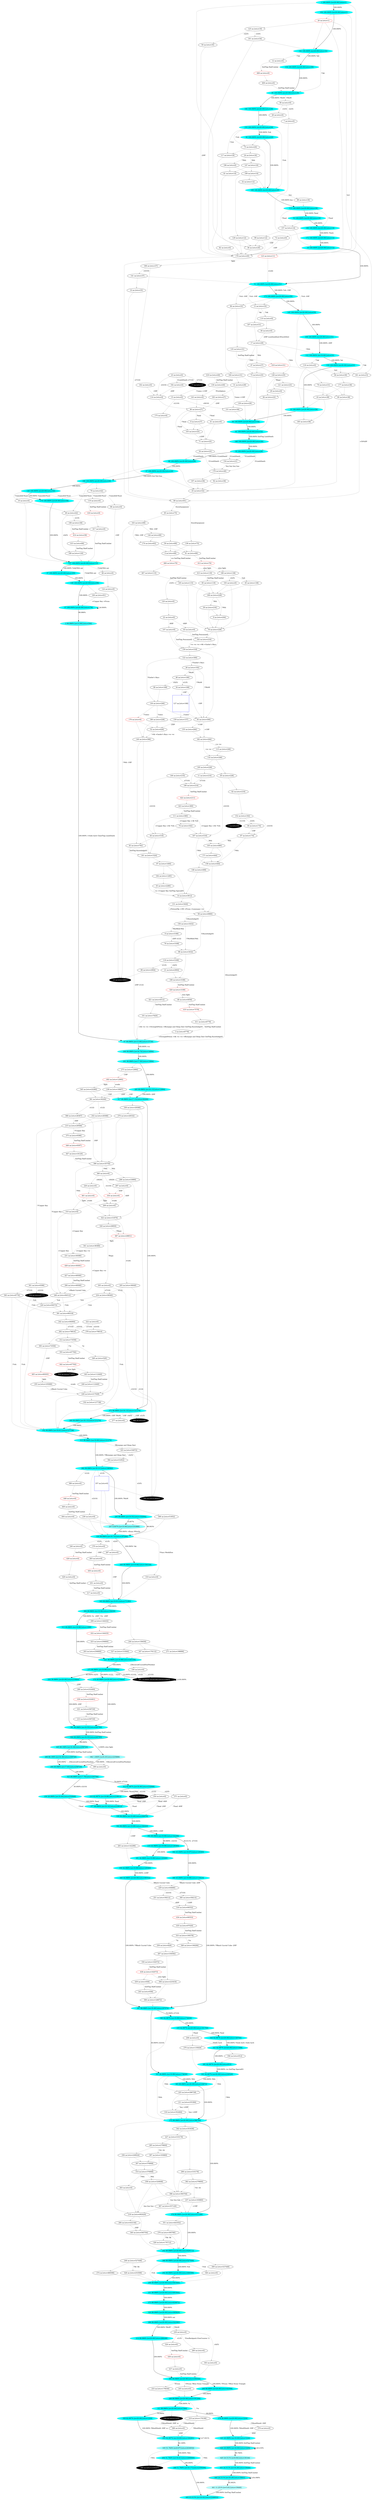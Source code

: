 digraph g {
  "A1" [style=filled fillcolor="#00ffff"label="1 100.000% [e=20.00] [stts=1]" color=grey];
  "A2" [style=filled fillcolor="#34ffff"label="2 99.996% [e=15.90] [stts=304]" color=grey];
  "A3" [style=filled fillcolor="white"label="3 na [stts=8778]" ];
  "A5" [style=filled fillcolor="black"label="5 na [stts=0]" style=filled fontcolor=white];
  "A6" [style=filled fillcolor="white"label="6 na [stts=27]" ];
  "A7" [style=filled fillcolor="white"label="7 na [stts=0]" ];
  "A8" [style=filled fillcolor="white"label="8 na [stts=3168]" ];
  "A9" [style=filled fillcolor="white"label="9 na [stts=204]" ];
  "A10" [style=filled fillcolor="white"label="10 na [stts=35]" ];
  "A11" [style=filled fillcolor="white"label="11 na [stts=210]" ];
  "A13" [style=filled fillcolor="white"label="13 na [stts=33]" ];
  "A14" [style=filled fillcolor="white"label="14 na [stts=3912]" ];
  "A15" [style=filled fillcolor="white"label="15 na [stts=0]" ];
  "A16" [style=filled fillcolor="#00ffff"label="16 100.000% [e=20.00] [stts=12]" color=grey];
  "A17" [style=filled fillcolor="white"label="17 na [stts=29]" ];
  "A18" [style=filled fillcolor="black"label="18 na [stts=2641]" style=filled fontcolor=white];
  "A19" [style=filled fillcolor="white"label="19 na [stts=0]" ];
  "A20" [style=filled fillcolor="white"label="20 na [stts=1]" color=red];
  "A21" [style=filled fillcolor="white"label="21 na [stts=2904]" ];
  "A22" [style=filled fillcolor="white"label="22 na [stts=0]" ];
  "A23" [style=filled fillcolor="white"label="23 na [stts=0]" ];
  "A24" [style=filled fillcolor="white"label="24 na [stts=18]" ];
  "A25" [style=filled fillcolor="white"label="25 na [stts=52]" ];
  "A26" [style=filled fillcolor="white"label="26 na [stts=192]" ];
  "A27" [style=filled fillcolor="#00ffff"label="27 100.000% [e=20.00] [stts=24]" color=grey];
  "A28" [style=filled fillcolor="white"label="28 na [stts=0]" ];
  "A29" [style=filled fillcolor="white"label="29 na [stts=0]" ];
  "A30" [style=filled fillcolor="white"label="30 na [stts=228]" ];
  "A31" [style=filled fillcolor="white"label="31 na [stts=29]" ];
  "A32" [style=filled fillcolor="white"label="32 na [stts=12]" ];
  "A33" [style=filled fillcolor="#00ffff"label="33 100.000% [e=20.00] [stts=36]" color=grey];
  "A34" [style=filled fillcolor="white"label="34 na [stts=168]" ];
  "A35" [style=filled fillcolor="white"label="35 na [stts=2280]" ];
  "A36" [style=filled fillcolor="white"label="36 na [stts=20]" ];
  "A37" [style=filled fillcolor="#00ffff"label="37 100.000% [e=20.00] [stts=105]" color=grey];
  "A38" [style=filled fillcolor="white"label="38 na [stts=174]" ];
  "A39" [style=filled fillcolor="white"label="39 na [stts=216]" ];
  "A40" [style=filled fillcolor="white"label="40 na [stts=0]" ];
  "A41" [style=filled fillcolor="white"label="41 na [stts=0]" ];
  "A42" [style=filled fillcolor="#00ffff"label="42 100.000% [e=20.00] [stts=22]" color=grey];
  "A43" [style=filled fillcolor="white"label="43 na [stts=38]" ];
  "A44" [style=filled fillcolor="white"label="44 na [stts=516]" ];
  "A45" [style=filled fillcolor="white"label="45 na [stts=138]" ];
  "A47" [style=filled fillcolor="white"label="47 na [stts=27]" ];
  "A48" [style=filled fillcolor="white"label="48 na [stts=180]" ];
  "A49" [style=filled fillcolor="white"label="49 na [stts=42]" ];
  "A50" [style=filled fillcolor="white"label="50 na [stts=35]" ];
  "A51" [style=filled fillcolor="#00ffff"label="51 100.000% [e=20.00] [stts=51]" color=grey];
  "A52" [style=filled fillcolor="white"label="52 na [stts=426]" ];
  "A53" [style=filled fillcolor="#00ffff"label="53 100.000% [e=20.00] [stts=16]" color=grey];
  "A54" [style=filled fillcolor="white"label="54 na [stts=23]" ];
  "A55" [style=filled fillcolor="#00ffff"label="55 100.000% [e=20.00] [stts=28]" color=grey];
  "A56" [style=filled fillcolor="white"label="56 na [stts=0]" ];
  "A57" [style=filled fillcolor="#00ffff"label="57 100.000% [e=20.00] [stts=176]" color=grey];
  "A58" [style=filled fillcolor="white"label="58 na [stts=6960]" ];
  "A59" [style=filled fillcolor="white"label="59 na [stts=69]" ];
  "A60" [style=filled fillcolor="white"label="60 na [stts=38]" ];
  "A61" [style=filled fillcolor="white"label="61 na [stts=14]" ];
  "A62" [style=filled fillcolor="white"label="62 na [stts=210]" ];
  "A63" [style=filled fillcolor="white"label="63 na [stts=0]" ];
  "A64" [style=filled fillcolor="white"label="64 na [stts=30]" ];
  "A65" [style=filled fillcolor="white"label="65 na [stts=119]" ];
  "A66" [style=filled fillcolor="white"label="66 na [stts=0]" ];
  "A67" [style=filled fillcolor="#34ffff"label="67 99.996% [e=15.90] [stts=15730]" color=grey];
  "A68" [style=filled fillcolor="#00ffff"label="68 100.000% [e=20.00] [stts=26]" color=grey];
  "A69" [style=filled fillcolor="white"label="69 na [stts=81]" ];
  "A70" [style=filled fillcolor="white"label="70 na [stts=31]" ];
  "A71" [style=filled fillcolor="white"label="71 na [stts=25]" ];
  "A72" [style=filled fillcolor="white"label="72 na [stts=0]" ];
  "A73" [style=filled fillcolor="white"label="73 na [stts=25]" ];
  "A74" [style=filled fillcolor="white"label="74 na [stts=342]" ];
  "A75" [style=filled fillcolor="white"label="75 na [stts=20]" ];
  "A76" [style=filled fillcolor="white"label="76 na [stts=3168]" ];
  "A77" [style=filled fillcolor="black"label="77 na [stts=0]" style=filled fontcolor=white];
  "A78" [style=filled fillcolor="white"label="78 na [stts=228]" ];
  "A79" [style=filled fillcolor="white"label="79 na [stts=42]" ];
  "A80" [style=filled fillcolor="white"label="80 na [stts=168]" ];
  "A81" [style=filled fillcolor="#00ffff"label="81 100.000% [e=20.00] [stts=32]" color=grey];
  "A82" [style=filled fillcolor="white"label="82 na [stts=0]" ];
  "A83" [style=filled fillcolor="white"label="83 na [stts=792]" ];
  "A84" [style=filled fillcolor="white"label="84 na [stts=23]" ];
  "A85" [style=filled fillcolor="white"label="85 na [stts=75]" ];
  "A86" [style=filled fillcolor="white"label="86 na [stts=0]" ];
  "A87" [style=filled fillcolor="white"label="87 na [stts=174]" ];
  "A88" [style=filled fillcolor="white"label="88 na [stts=18]" ];
  "A89" [style=filled fillcolor="white"label="89 na [stts=2904]" ];
  "A90" [style=filled fillcolor="white"label="90 na [stts=27]" ];
  "A92" [style=filled fillcolor="white"label="92 na [stts=36]" ];
  "A93" [style=filled fillcolor="white"label="93 na [stts=300]" ];
  "A94" [style=filled fillcolor="#00ffff"label="94 100.000% [e=20.00] [stts=34]" color=grey];
  "A95" [style=filled fillcolor="#00ffff"label="95 100.000% [e=20.00] [stts=28]" color=grey];
  "A96" [style=filled fillcolor="white"label="96 na [stts=33]" ];
  "A97" [style=filled fillcolor="white"label="97 na [stts=1404]" ];
  "A98" [style=filled fillcolor="white"label="98 na [stts=3432]" ];
  "A99" [style=filled fillcolor="white"label="99 na [stts=12]" ];
  "A100" [style=filled fillcolor="white"label="100 na [stts=91]" ];
  "A101" [style=filled fillcolor="white"label="101 na [stts=7620]" ];
  "A102" [style=filled fillcolor="white"label="102 na [stts=216]" ];
  "A103" [style=filled fillcolor="white"label="103 na [stts=25]" ];
  "A104" [style=filled fillcolor="#00ffff"label="104 100.000% [e=20.00] [stts=1]" color=grey];
  "A105" [style=filled fillcolor="white"label="105 na [stts=480]" ];
  "A107" [style=filled fillcolor="white"label="107 na [stts=0]" ];
  "A108" [style=filled fillcolor="#00ffff"label="108 100.000% [e=20.00] [stts=31]" color=grey];
  "A109" [style=filled fillcolor="white"label="109 na [stts=14]" ];
  "A110" [style=filled fillcolor="white"label="110 na [stts=0]" ];
  "A111" [style=filled fillcolor="white"label="111 na [stts=360]" ];
  "A112" [style=filled fillcolor="#0cffff"label="112 100.000% [e=19.00] [stts=31]" color=grey];
  "A113" [style=filled fillcolor="#00ffff"label="113 100.000% [e=20.00] [stts=18]" color=grey];
  "A114" [style=filled fillcolor="white"label="114 na [stts=0]" ];
  "A115" [style=filled fillcolor="white"label="115 na [stts=246]" ];
  "A116" [style=filled fillcolor="white"label="116 na [stts=0]" ];
  "A117" [style=filled fillcolor="white"label="117 na [stts=18]" ];
  "A118" [style=filled fillcolor="white"label="118 na [stts=3168]" ];
  "A120" [style=filled fillcolor="white"label="120 na [stts=0]" ];
  "A121" [style=filled fillcolor="white"label="121 na [stts=23]" ];
  "A122" [style=filled fillcolor="white"label="122 na [stts=300]" ];
  "A123" [style=filled fillcolor="white"label="123 na [stts=11]" color=red];
  "A124" [style=filled fillcolor="white"label="124 na [stts=0]" ];
  "A125" [style=filled fillcolor="white"label="125 na [stts=19]" ];
  "A126" [style=filled fillcolor="#00ffff"label="126 100.000% [e=20.00] [stts=42]" color=grey];
  "A127" [style=filled fillcolor="white"label="127 na [stts=168]" shape=square color=blue];
  "A128" [style=filled fillcolor="white"label="128 na [stts=25]" ];
  "A129" [style=filled fillcolor="white"label="129 na [stts=12]" ];
  "A130" [style=filled fillcolor="white"label="130 na [stts=40]" ];
  "A131" [style=filled fillcolor="white"label="131 na [stts=3444]" ];
  "A132" [style=filled fillcolor="white"label="132 na [stts=246]" ];
  "A133" [style=filled fillcolor="#00ffff"label="133 100.000% [e=20.00] [stts=31]" color=grey];
  "A134" [style=filled fillcolor="#00ffff"label="134 100.000% [e=20.00] [stts=30]" color=grey];
  "A136" [style=filled fillcolor="white"label="136 na [stts=246]" ];
  "A137" [style=filled fillcolor="#00ffff"label="137 100.000% [e=20.00] [stts=112]" color=yellow style=filled];
  "A138" [style=filled fillcolor="white"label="138 na [stts=75]" ];
  "A139" [style=filled fillcolor="white"label="139 na [stts=29]" ];
  "A140" [style=filled fillcolor="white"label="140 na [stts=396]" ];
  "A141" [style=filled fillcolor="white"label="141 na [stts=37]" ];
  "A142" [style=filled fillcolor="#00ffff"label="142 100.000% [e=20.00] [stts=32]" color=grey];
  "A143" [style=filled fillcolor="white"label="143 na [stts=0]" ];
  "A144" [style=filled fillcolor="white"label="144 na [stts=69]" ];
  "A145" [style=filled fillcolor="#00ffff"label="145 100.000% [e=20.00] [stts=33]" color=grey];
  "A146" [style=filled fillcolor="white"label="146 na [stts=210]" ];
  "A147" [style=filled fillcolor="white"label="147 na [stts=16]" ];
  "A148" [style=filled fillcolor="white"label="148 na [stts=408]" ];
  "A149" [style=filled fillcolor="#00ffff"label="149 100.000% [e=20.00] [stts=98]" color=grey];
  "A150" [style=filled fillcolor="white"label="150 na [stts=318]" ];
  "A151" [style=filled fillcolor="white"label="151 na [stts=36]" ];
  "A152" [style=filled fillcolor="white"label="152 na [stts=192]" ];
  "A153" [style=filled fillcolor="#00ffff"label="153 100.000% [e=20.00] [stts=24]" color=grey];
  "A154" [style=filled fillcolor="white"label="154 na [stts=21]" ];
  "A155" [style=filled fillcolor="white"label="155 na [stts=264]" ];
  "A156" [style=filled fillcolor="white"label="156 na [stts=3432]" ];
  "A157" [style=filled fillcolor="white"label="157 na [stts=14]" ];
  "A158" [style=filled fillcolor="white"label="158 na [stts=444]" ];
  "A159" [style=filled fillcolor="white"label="159 na [stts=157]" ];
  "A160" [style=filled fillcolor="#00ffff"label="160 100.000% [e=20.00] [stts=46]" color=grey];
  "A161" [style=filled fillcolor="white"label="161 na [stts=3]" ];
  "A162" [style=filled fillcolor="white"label="162 na [stts=0]" ];
  "A163" [style=filled fillcolor="white"label="163 na [stts=69]" ];
  "A164" [style=filled fillcolor="white"label="164 na [stts=31]" ];
  "A165" [style=filled fillcolor="white"label="165 na [stts=115]" ];
  "A166" [style=filled fillcolor="#00ffff"label="166 100.000% [e=20.00] [stts=30]" color=grey];
  "A167" [style=filled fillcolor="white"label="167 na [stts=516]" ];
  "A169" [style=filled fillcolor="#00ffff"label="169 100.000% [e=20.00] [stts=20]" color=grey];
  "A170" [style=filled fillcolor="#00ffff"label="170 100.000% [e=20.00] [stts=38]" color=grey];
  "A171" [style=filled fillcolor="white"label="171 na [stts=444]" ];
  "A172" [style=filled fillcolor="#00ffff"label="172 100.000% [e=20.00] [stts=12]" color=grey];
  "A173" [style=filled fillcolor="#00ffff"label="173 100.000% [e=20.00] [stts=35]" color=grey];
  "A174" [style=filled fillcolor="white"label="174 na [stts=63]" ];
  "A175" [style=filled fillcolor="white"label="175 na [stts=0]" ];
  "A176" [style=filled fillcolor="white"label="176 na [stts=45]" ];
  "A177" [style=filled fillcolor="white"label="177 na [stts=38]" ];
  "A178" [style=filled fillcolor="white"label="178 na [stts=0]" color=red];
  "A179" [style=filled fillcolor="white"label="179 na [stts=40]" ];
  "A180" [style=filled fillcolor="white"label="180 na [stts=138]" ];
  "A181" [style=filled fillcolor="white"label="181 na [stts=1524]" ];
  "A182" [style=filled fillcolor="white"label="182 na [stts=264]" ];
  "A183" [style=filled fillcolor="white"label="183 na [stts=27]" ];
  "A184" [style=filled fillcolor="#00ffff"label="184 100.000% [e=20.00] [stts=26]" color=grey];
  "A185" [style=filled fillcolor="white"label="185 na [stts=36]" ];
  "A186" [style=filled fillcolor="white"label="186 na [stts=228]" ];
  "A187" [style=filled fillcolor="white"label="187 na [stts=31]" ];
  "A188" [style=filled fillcolor="#00ffff"label="188 100.000% [e=20.00] [stts=14]" color=grey];
  "A189" [style=filled fillcolor="white"label="189 na [stts=120]" ];
  "A191" [style=filled fillcolor="white"label="191 na [stts=34]" ];
  "A192" [style=filled fillcolor="white"label="192 na [stts=0]" ];
  "A193" [style=filled fillcolor="white"label="193 na [stts=0]" ];
  "A194" [style=filled fillcolor="white"label="194 na [stts=1285]" ];
  "A195" [style=filled fillcolor="white"label="195 na [stts=228]" ];
  "A196" [style=filled fillcolor="white"label="196 na [stts=0]" ];
  "A197" [style=filled fillcolor="white"label="197 na [stts=36]" ];
  "A198" [style=filled fillcolor="white"label="198 na [stts=37]" ];
  "A199" [style=filled fillcolor="white"label="199 na [stts=228]" ];
  "A200" [style=filled fillcolor="#29ffff"label="200 99.996% [e=16.74] [stts=14994]" color=grey];
  "A201" [style=filled fillcolor="#1fffff"label="201 99.996% [e=17.50] [stts=13994]" color=grey];
  "A202" [style=filled fillcolor="#00ffff"label="202 89.996% [e=20.00] [stts=629112]" color=grey];
  "A203" [style=filled fillcolor="white"label="203 na [stts=256800]" ];
  "A204" [style=filled fillcolor="#14ffff"label="204 51.764% [e=18.41] [stts=2490840]" color=grey];
  "A205" [style=filled fillcolor="white"label="205 na [stts=36040]" ];
  "A206" [style=filled fillcolor="#00ffff"label="206 89.996% [e=20.00] [stts=561840]" color=grey];
  "A207" [style=filled fillcolor="#7fffff"label="207 0.007% [e=10.00] [stts=101866]" color=grey];
  "A208" [style=filled fillcolor="white"label="208 na [stts=0]" ];
  "A209" [style=filled fillcolor="white"label="209 na [stts=0]" ];
  "A210" [style=filled fillcolor="#0effff"label="210 62.997% [e=18.88] [stts=219912]" color=grey];
  "A211" [style=filled fillcolor="white"label="211 na [stts=255384]" ];
  "A212" [style=filled fillcolor="white"label="212 na [stts=73556]" ];
  "A213" [style=filled fillcolor="white"label="213 na [stts=258720]" ];
  "A214" [style=filled fillcolor="#00ffff"label="214 89.996% [e=20.00] [stts=289248]" color=grey];
  "A215" [style=filled fillcolor="white"label="215 na [stts=29566]" ];
  "A216" [style=filled fillcolor="white"label="216 na [stts=492420]" ];
  "A217" [style=filled fillcolor="white"label="217 na [stts=0]" ];
  "A218" [style=filled fillcolor="#00ffff"label="218 44.988% [e=19.98] [stts=129360]" color=grey];
  "A219" [style=filled fillcolor="white"label="219 na [stts=176196]" ];
  "A220" [style=filled fillcolor="white"label="220 na [stts=94572]" ];
  "A221" [style=filled fillcolor="#00ffff"label="221 99.996% [e=19.98] [stts=245336]" color=grey];
  "A222" [style=filled fillcolor="white"label="222 na [stts=0]" ];
  "A224" [style=filled fillcolor="#03ffff"label="224 99.996% [e=19.73] [stts=197264]" color=grey];
  "A225" [style=filled fillcolor="white"label="225 na [stts=286728]" ];
  "A226" [style=filled fillcolor="white"label="226 na [stts=0]" ];
  "A227" [style=filled fillcolor="white"label="227 na [stts=310176]" ];
  "A228" [style=filled fillcolor="white"label="228 na [stts=217028]" ];
  "A229" [style=filled fillcolor="white"label="229 na [stts=64680]" ];
  "A230" [style=filled fillcolor="black"label="230 na [stts=1225]" style=filled fontcolor=white];
  "A232" [style=filled fillcolor="black"label="232 na [stts=0]" style=filled fontcolor=white];
  "A233" [style=filled fillcolor="white"label="233 na [stts=176036]" ];
  "A234" [style=filled fillcolor="white"label="234 na [stts=36040]" ];
  "A235" [style=filled fillcolor="#00ffff"label="235 62.997% [e=20.00] [stts=161700]" color=grey];
  "A236" [style=filled fillcolor="white"label="236 na [stts=0]" ];
  "A237" [style=filled fillcolor="white"label="237 na [stts=193860]" ];
  "A238" [style=filled fillcolor="white"label="238 na [stts=18687]" ];
  "A239" [style=filled fillcolor="white"label="239 na [stts=0]" ];
  "A241" [style=filled fillcolor="#00ffff"label="241 62.997% [e=20.00] [stts=230526]" color=grey];
  "A242" [style=filled fillcolor="white"label="242 na [stts=84064]" ];
  "A243" [style=filled fillcolor="white"label="243 na [stts=936]" ];
  "A244" [style=filled fillcolor="white"label="244 na [stts=158456]" ];
  "A245" [style=filled fillcolor="white"label="245 na [stts=0]" ];
  "A246" [style=filled fillcolor="white"label="246 na [stts=84512]" ];
  "A247" [style=filled fillcolor="#06ffff"label="247 89.996% [e=19.49] [stts=187572]" color=grey];
  "A248" [style=filled fillcolor="white"label="248 na [stts=527448]" ];
  "A249" [style=filled fillcolor="white"label="249 na [stts=112440]" ];
  "A250" [style=filled fillcolor="#14ffff"label="250 26.999% [e=18.40] [stts=232848]" color=grey];
  "A251" [style=filled fillcolor="white"label="251 na [stts=58212]" ];
  "A252" [style=filled fillcolor="white"label="252 na [stts=28366]" ];
  "A253" [style=filled fillcolor="#19ffff"label="253 62.997% [e=18.00] [stts=164281]" color=grey];
  "A254" [style=filled fillcolor="#00ffff"label="254 39.998% [e=20.00] [stts=219464]" color=grey];
  "A255" [style=filled fillcolor="white"label="255 na [stts=105080]" ];
  "A256" [style=filled fillcolor="white"label="256 na [stts=249024]" ];
  "A258" [style=filled fillcolor="white"label="258 na [stts=828]" ];
  "A259" [style=filled fillcolor="black"label="259 na [stts=8777]" style=filled fontcolor=white];
  "A260" [style=filled fillcolor="white"label="260 na [stts=0]" ];
  "A261" [style=filled fillcolor="black"label="261 10.000% [e=20.00] [stts=219465]" style=filled fontcolor=white];
  "A262" [style=filled fillcolor="white"label="262 na [stts=78810]" ];
  "A263" [style=filled fillcolor="white"label="263 na [stts=0]" ];
  "A264" [style=filled fillcolor="#00ffff"label="264 99.996% [e=19.94] [stts=158456]" color=grey];
  "A265" [style=filled fillcolor="white"label="265 na [stts=279600]" ];
  "A266" [style=filled fillcolor="white"label="266 na [stts=33890]" ];
  "A267" [style=filled fillcolor="white"label="267 na [stts=104592]" ];
  "A268" [style=filled fillcolor="#0affff"label="268 51.764% [e=19.17] [stts=2359296]" color=grey];
  "A269" [style=filled fillcolor="#17ffff"label="269 99.996% [e=18.13] [stts=121270]" color=grey];
  "A270" [style=filled fillcolor="white"label="270 na [stts=135828]" ];
  "A271" [style=filled fillcolor="white"label="271 na [stts=198896]" ];
  "A272" [style=filled fillcolor="#00ffff"label="272 89.996% [e=20.00] [stts=396744]" color=grey];
  "A273" [style=filled fillcolor="white"label="273 na [stts=12994]" ];
  "A274" [style=filled fillcolor="white"label="274 na [stts=466596]" ];
  "A275" [style=filled fillcolor="#00ffff"label="275 99.996% [e=19.99] [stts=232400]" color=grey];
  "A276" [style=filled fillcolor="white"label="276 na [stts=395760]" ];
  "A277" [style=filled fillcolor="white"label="277 na [stts=0]" ];
  "A278" [style=filled fillcolor="#00ffff"label="278 26.999% [e=20.00] [stts=1224]" color=grey];
  "A279" [style=filled fillcolor="white"label="279 na [stts=26532]" ];
  "A281" [style=filled fillcolor="#00ffff"label="281 62.997% [e=20.00] [stts=912]" color=grey];
  "A282" [style=filled fillcolor="#08ffff"label="282 99.996% [e=19.31] [stts=108562]" color=grey];
  "A283" [style=filled fillcolor="white"label="283 na [stts=142296]" ];
  "A284" [style=filled fillcolor="white"label="284 na [stts=432144]" ];
  "A285" [style=filled fillcolor="#17ffff"label="285 99.996% [e=18.13] [stts=12994]" color=grey];
  "A286" [style=filled fillcolor="#00ffff"label="286 89.996% [e=20.00] [stts=322362]" color=grey];
  "A287" [style=filled fillcolor="white"label="287 na [stts=0]" ];
  "A288" [style=filled fillcolor="#2effff"label="288 88.196% [e=16.36] [stts=258720]" color=grey];
  "A289" [style=filled fillcolor="#00ffff"label="289 89.996% [e=20.00] [stts=191208]" color=grey];
  "A290" [style=filled fillcolor="white"label="290 na [stts=48560]" ];
  "A291" [style=filled fillcolor="#00ffff"label="291 44.988% [e=19.99] [stts=129360]" color=grey];
  "A292" [style=filled fillcolor="#00ffff"label="292 89.996% [e=20.00] [stts=466596]" color=grey];
  "A293" [style=filled fillcolor="black"label="293 na [stts=36041]" style=filled fontcolor=white];
  "A294" [style=filled fillcolor="#25ffff"label="294 89.996% [e=17.05] [stts=258720]" color=grey];
  "A295" [style=filled fillcolor="#05ffff"label="295 99.996% [e=19.55] [stts=102094]" color=grey];
  "A296" [style=filled fillcolor="white"label="296 na [stts=310176]" ];
  "A297" [style=filled fillcolor="white"label="297 na [stts=0]" ];
  "A298" [style=filled fillcolor="#00ffff"label="298 89.996% [e=20.00] [stts=42508]" color=grey];
  "A300" [style=filled fillcolor="#00ffff"label="300 44.988% [e=20.00] [stts=90552]" color=grey];
  "A301" [style=filled fillcolor="white"label="301 na [stts=9396]" ];
  "A302" [style=filled fillcolor="#04ffff"label="302 89.996% [e=19.68] [stts=194040]" color=grey];
  "A303" [style=filled fillcolor="white"label="303 na [stts=0]" ];
  "A304" [style=filled fillcolor="black"label="304 na [stts=77485]" style=filled fontcolor=white];
  "A305" [style=filled fillcolor="white"label="305 na [stts=0]" ];
  "A306" [style=filled fillcolor="white"label="306 na [stts=126672]" ];
  "A307" [style=filled fillcolor="white"label="307 na [stts=376908]" ];
  "A308" [style=filled fillcolor="#01ffff"label="308 99.996% [e=19.84] [stts=184328]" color=grey];
  "A309" [style=filled fillcolor="white"label="309 na [stts=527448]" ];
  "A310" [style=filled fillcolor="white"label="310 na [stts=0]" ];
  "A311" [style=filled fillcolor="#00ffff"label="311 89.996% [e=20.00] [stts=1344]" color=grey];
  "A312" [style=filled fillcolor="#14ffff"label="312 62.997% [e=18.40] [stts=232848]" color=grey];
  "A313" [style=filled fillcolor="#0cffff"label="313 99.996% [e=19.00] [stts=121270]" color=grey];
  "A314" [style=filled fillcolor="white"label="314 na [stts=376908]" ];
  "A315" [style=filled fillcolor="#00ffff"label="315 99.996% [e=19.96] [stts=1088]" color=grey];
  "A317" [style=filled fillcolor="#24ffff"label="317 99.996% [e=17.13] [stts=30200]" color=grey];
  "A318" [style=filled fillcolor="white"label="318 na [stts=352464]" ];
  "A319" [style=filled fillcolor="white"label="319 na [stts=0]" ];
  "A320" [style=filled fillcolor="#00ffff"label="320 89.996% [e=20.00] [stts=365820]" color=yellow style=filled];
  "A321" [style=filled fillcolor="#00ffff"label="321 62.997% [e=20.00] [stts=1008]" color=grey];
  "A322" [style=filled fillcolor="white"label="322 na [stts=31870]" ];
  "A323" [style=filled fillcolor="#1cffff"label="323 89.996% [e=17.79] [stts=245784]" color=grey];
  "A325" [style=filled fillcolor="white"label="325 na [stts=54972]" ];
  "A326" [style=filled fillcolor="white"label="326 na [stts=176712]" ];
  "A327" [style=filled fillcolor="white"label="327 na [stts=131844]" ];
  "A328" [style=filled fillcolor="white"label="328 na [stts=253596]" ];
  "A329" [style=filled fillcolor="white"label="329 na [stts=29850]" ];
  "A331" [style=filled fillcolor="#00ffff"label="331 89.996% [e=20.00] [stts=491844]" color=grey];
  "A332" [style=filled fillcolor="white"label="332 na [stts=127738]" ];
  "A333" [style=filled fillcolor="white"label="333 na [stts=108378]" ];
  "A334" [style=filled fillcolor="white"label="334 na [stts=0]" color=red];
  "A335" [style=filled fillcolor="#8cffff"label="335 51.764% [e=8.97] [stts=2434032]" color=grey];
  "A336" [style=filled fillcolor="white"label="336 na [stts=0]" ];
  "A337" [style=filled fillcolor="#00ffff"label="337 26.999% [e=19.99] [stts=174636]" color=grey];
  "A338" [style=filled fillcolor="white"label="338 na [stts=28366]" ];
  "A339" [style=filled fillcolor="#06ffff"label="339 89.996% [e=19.46] [stts=206976]" color=grey];
  "A340" [style=filled fillcolor="white"label="340 na [stts=565704]" ];
  "A341" [style=filled fillcolor="white"label="341 na [stts=38380]" ];
  "A342" [style=filled fillcolor="white"label="342 na [stts=353436]" ];
  "A343" [style=filled fillcolor="#01ffff"label="343 99.996% [e=19.91] [stts=171392]" color=grey];
  "A344" [style=filled fillcolor="#00ffff"label="344 62.997% [e=20.00] [stts=148764]" color=grey];
  "A345" [style=filled fillcolor="white"label="345 na [stts=22280]" ];
  "A346" [style=filled fillcolor="white"label="346 na [stts=0]" ];
  "A347" [style=filled fillcolor="white"label="347 na [stts=176112]" ];
  "A348" [style=filled fillcolor="white"label="348 na [stts=106284]" ];
  "A349" [style=filled fillcolor="white"label="349 na [stts=520]" ];
  "A350" [style=filled fillcolor="#00ffff"label="350 62.997% [e=20.00] [stts=1224]" color=grey];
  "A351" [style=filled fillcolor="white"label="351 na [stts=443352]" ];
  "A352" [style=filled fillcolor="#11ffff"label="352 99.996% [e=18.61] [stts=127738]" color=grey];
  "A354" [style=filled fillcolor="white"label="354 na [stts=0]" ];
  "A356" [style=filled fillcolor="white"label="356 na [stts=912]" ];
  "A357" [style=filled fillcolor="white"label="357 na [stts=0]" shape=square color=blue];
  "A358" [style=filled fillcolor="white"label="358 na [stts=324648]" ];
  "A359" [style=filled fillcolor="#00ffff"label="359 44.988% [e=19.99] [stts=129360]" color=grey];
  "A360" [style=filled fillcolor="white"label="360 na [stts=0]" ];
  "A362" [style=filled fillcolor="white"label="362 na [stts=279600]" ];
  "A363" [style=filled fillcolor="white"label="363 na [stts=8776]" ];
  "A364" [style=filled fillcolor="#00ffff"label="364 45.008% [e=19.97] [stts=129360]" color=grey];
  "A365" [style=filled fillcolor="#00ffff"label="365 89.996% [e=20.00] [stts=318072]" color=grey];
  "A366" [style=filled fillcolor="black"label="366 na [stts=0]" style=filled fontcolor=white];
  "A367" [style=filled fillcolor="white"label="367 na [stts=357120]" ];
  "A368" [style=filled fillcolor="white"label="368 na [stts=28367]" ];
  "A369" [style=filled fillcolor="white"label="369 na [stts=0]" ];
  "A370" [style=filled fillcolor="white"label="370 na [stts=0]" ];
  "A371" [style=filled fillcolor="white"label="371 na [stts=0]" ];
  "A372" [style=filled fillcolor="#17ffff"label="372 99.996% [e=18.13] [stts=121270]" color=grey];
  "A373" [style=filled fillcolor="#00ffff"label="373 89.996% [e=20.00] [stts=424872]" color=grey];
  "A374" [style=filled fillcolor="#00ffff"label="374 49.998% [e=20.00] [stts=219464]" color=grey];
  "A376" [style=filled fillcolor="#00ffff"label="376 89.996% [e=20.00] [stts=511188]" color=grey];
  "A377" [style=filled fillcolor="#0affff"label="377 89.996% [e=19.14] [stts=219912]" color=grey];
  "A378" [style=filled fillcolor="white"label="378 na [stts=78810]" ];
  "A379" [style=filled fillcolor="white"label="379 na [stts=0]" ];
  "A380" [style=filled fillcolor="#00ffff"label="380 45.008% [e=19.98] [stts=116424]" color=grey];
  "A381" [style=filled fillcolor="white"label="381 na [stts=30200]" ];
  "A382" [style=filled fillcolor="#95ffff"label="382 1.800% [e=8.25] [stts=225888]" color=grey];
  "A383" [style=filled fillcolor="#00ffff"label="383 62.997% [e=19.99] [stts=174636]" color=grey];
  "A384" [style=filled fillcolor="white"label="384 na [stts=51852]" ];
  "A385" [style=filled fillcolor="white"label="385 na [stts=58213]" ];
  "A386" [style=filled fillcolor="#00ffff"label="386 89.996% [e=20.00] [stts=527448]" color=grey];
  "A387" [style=filled fillcolor="white"label="387 na [stts=29851]" color=red];
  "A388" [style=filled fillcolor="white"label="388 na [stts=394704]" ];
  "A390" [style=filled fillcolor="black"label="390 na [stts=2359297]" style=filled fontcolor=white];
  "A391" [style=filled fillcolor="white"label="391 na [stts=89318]" ];
  "A392" [style=filled fillcolor="#00ffff"label="392 89.996% [e=19.96] [stts=142296]" color=grey];
  "A393" [style=filled fillcolor="white"label="393 na [stts=73556]" ];
  "A394" [style=filled fillcolor="white"label="394 na [stts=223416]" ];
  "A395" [style=filled fillcolor="#00ffff"label="395 89.996% [e=20.00] [stts=256344]" color=grey];
  "A396" [style=filled fillcolor="white"label="396 na [stts=35754]" ];
  "A397" [style=filled fillcolor="white"label="397 na [stts=193860]" ];
  "A398" [style=filled fillcolor="white"label="398 na [stts=51852]" ];
  "A399" [style=filled fillcolor="white"label="399 na [stts=0]" ];
  "A400" [style=filled fillcolor="#19ffff"label="400 63.015% [e=18.02] [stts=2246832]" color=grey];
  "A401" [style=filled fillcolor="white"label="401 na [stts=0]" color=red];
  "A402" [style=filled fillcolor="white"label="402 na [stts=12995]" color=red];
  "A404" [style=filled fillcolor="white"label="404 na [stts=0]" ];
  "A405" [style=filled fillcolor="white"label="405 na [stts=68303]" color=red];
  "A4" [style=filled fillcolor="white"label="4 na [stts=69]" ];
  "A406" [style=filled fillcolor="white"label="406 na [stts=70]" color=red];
  "A407" [style=filled fillcolor="white"label="407 na [stts=115]" ];
  "A12" [style=filled fillcolor="white"label="12 na [stts=0]" ];
  "A408" [style=filled fillcolor="white"label="408 na [stts=0]" color=red];
  "A409" [style=filled fillcolor="white"label="409 na [stts=0]" ];
  "A46" [style=filled fillcolor="white"label="46 na [stts=4056]" ];
  "A410" [style=filled fillcolor="white"label="410 na [stts=7579]" color=red];
  "A411" [style=filled fillcolor="white"label="411 na [stts=8778]" ];
  "A91" [style=filled fillcolor="white"label="91 na [stts=69]" ];
  "A412" [style=filled fillcolor="white"label="412 na [stts=70]" color=red];
  "A413" [style=filled fillcolor="white"label="413 na [stts=119]" ];
  "A106" [style=filled fillcolor="white"label="106 na [stts=38]" ];
  "A414" [style=filled fillcolor="white"label="414 na [stts=39]" color=red];
  "A415" [style=filled fillcolor="white"label="415 na [stts=80]" ];
  "A119" [style=filled fillcolor="white"label="119 na [stts=0]" ];
  "A416" [style=filled fillcolor="white"label="416 na [stts=0]" color=red];
  "A417" [style=filled fillcolor="white"label="417 na [stts=0]" ];
  "A135" [style=filled fillcolor="white"label="135 na [stts=31]" ];
  "A418" [style=filled fillcolor="white"label="418 na [stts=31]" color=red];
  "A419" [style=filled fillcolor="white"label="419 na [stts=40]" ];
  "A168" [style=filled fillcolor="white"label="168 na [stts=3168]" ];
  "A420" [style=filled fillcolor="white"label="420 na [stts=3169]" color=red];
  "A421" [style=filled fillcolor="white"label="421 na [stts=4512]" ];
  "A190" [style=filled fillcolor="white"label="190 na [stts=210]" ];
  "A422" [style=filled fillcolor="white"label="422 na [stts=211]" color=red];
  "A423" [style=filled fillcolor="white"label="423 na [stts=360]" ];
  "A223" [style=filled fillcolor="#19ffff"label="223 26.999% [e=18.00] [stts=1224]" color=grey];
  "A424" [style=filled fillcolor="#19ffff"label="424 26.999% [e=18.00] [stts=1225]" color=red];
  "A425" [style=filled fillcolor="#8effff"label="425 24.511% [e=8.84] [stts=18144]" color=grey];
  "A231" [style=filled fillcolor="white"label="231 na [stts=38380]" ];
  "A426" [style=filled fillcolor="white"label="426 na [stts=38381]" color=red];
  "A427" [style=filled fillcolor="white"label="427 na [stts=48560]" ];
  "A240" [style=filled fillcolor="white"label="240 na [stts=0]" ];
  "A428" [style=filled fillcolor="white"label="428 na [stts=0]" color=red];
  "A429" [style=filled fillcolor="white"label="429 na [stts=0]" ];
  "A280" [style=filled fillcolor="white"label="280 na [stts=232400]" ];
  "A430" [style=filled fillcolor="white"label="430 na [stts=232401]" color=red];
  "A431" [style=filled fillcolor="white"label="431 na [stts=258720]" ];
  "A299" [style=filled fillcolor="white"label="299 na [stts=144432]" ];
  "A432" [style=filled fillcolor="white"label="432 na [stts=144433]" color=red];
  "A433" [style=filled fillcolor="white"label="433 na [stts=256800]" ];
  "A316" [style=filled fillcolor="white"label="316 na [stts=90552]" ];
  "A434" [style=filled fillcolor="white"label="434 na [stts=90553]" color=red];
  "A435" [style=filled fillcolor="white"label="435 na [stts=97020]" ];
  "A324" [style=filled fillcolor="white"label="324 na [stts=0]" ];
  "A436" [style=filled fillcolor="white"label="436 na [stts=0]" color=red];
  "A437" [style=filled fillcolor="white"label="437 na [stts=0]" ];
  "A330" [style=filled fillcolor="white"label="330 na [stts=102072]" ];
  "A438" [style=filled fillcolor="white"label="438 na [stts=102073]" color=red];
  "A439" [style=filled fillcolor="white"label="439 na [stts=936]" ];
  "A353" [style=filled fillcolor="#15ffff"label="353 24.511% [e=18.29] [stts=19440]" color=grey];
  "A440" [style=filled fillcolor="#15ffff"label="440 24.511% [e=18.29] [stts=19441]" color=red];
  "A441" [style=filled fillcolor="#b4ffff"label="441 11.251% [e=5.81] [stts=19440]" color=grey];
  "A355" [style=filled fillcolor="white"label="355 na [stts=67782]" ];
  "A442" [style=filled fillcolor="white"label="442 na [stts=67783]" color=red];
  "A443" [style=filled fillcolor="white"label="443 na [stts=112440]" ];
  "A361" [style=filled fillcolor="#05ffff"label="361 89.996% [e=19.55] [stts=245784]" color=grey];
  "A444" [style=filled fillcolor="#05ffff"label="444 89.996% [e=19.55] [stts=245785]" color=red];
  "A445" [style=filled fillcolor="#2effff"label="445 88.196% [e=16.36] [stts=258720]" color=grey];
  "A375" [style=filled fillcolor="white"label="375 na [stts=9396]" ];
  "A446" [style=filled fillcolor="white"label="446 na [stts=9397]" color=red];
  "A447" [style=filled fillcolor="white"label="447 na [stts=16120]" ];
  "A389" [style=filled fillcolor="white"label="389 na [stts=0]" ];
  "A448" [style=filled fillcolor="white"label="448 na [stts=0]" color=red];
  "A449" [style=filled fillcolor="white"label="449 na [stts=0]" ];
  "A403" [style=filled fillcolor="white"label="403 na [stts=0]" ];
  "A450" [style=filled fillcolor="white"label="450 na [stts=0]" color=red];
  "A451" [style=filled fillcolor="white"label="451 na [stts=0]" ];
  A1 -> A36 [label="" color=darkgrey];
  A1 -> A176 [label="" color=darkgrey];
  A3 -> A67 [label=" +StrengthPotion +4$ +w +w +Blowpipe and Sleep Dart SetFlag Knowledge01" color=darkgrey];
  A4 -> A406 [label=" +w SetFlag HadCombat" color=darkgrey];
  A6 -> A71 [label="" color=darkgrey];
  A6 -> A103 [label="" color=darkgrey];
  A7 -> A176 [label="" color=darkgrey];
  A8 -> A67 [label=" -2HP r(1/2)" color=darkgrey];
  A8 -> A76 [label=" -2HP r(1/2)" color=darkgrey];
  A9 -> A78 [label="" color=darkgrey];
  A10 -> A69 [label="" color=darkgrey];
  A11 -> A167 [label="  r(3/10)" color=darkgrey];
  A11 -> A190 [label="  r(7/10)" color=darkgrey];
  A12 -> A408 [label=" SetFlag HadCombat" color=darkgrey];
  A13 -> A110 [label=" !?ak" color=darkgrey];
  A13 -> A187 [label=" ?ak" color=darkgrey];
  A14 -> A58 [label="" color=darkgrey];
  A14 -> A131 [label="" color=darkgrey];
  A15 -> A151 [label=" r(9/10)" color=darkgrey];
  A15 -> A175 [label=" r(1/10)" color=darkgrey];
  A16 -> A123 [label="" color=darkgrey];
  A17 -> A47 [label=" ?6th" color=darkgrey];
  A17 -> A73 [label=" !?6th" color=darkgrey];
  A17 -> A112 [label=" !?6th" color=darkgrey];
  A17 -> A128 [label=" !?6th" color=darkgrey];
  A19 -> A49 [label="" color=darkgrey];
  A19 -> A137 [label="" color=darkgrey];
  A20 -> A125 [label="" color=darkgrey];
  A20 -> A142 [label="" color=darkgrey];
  A20 -> A161 [label=" lost" color=darkgrey];
  A20 -> A176 [label="" color=darkgrey];
  A21 -> A168 [label="" color=darkgrey];
  A22 -> A63 [label=" -8HP" color=darkgrey];
  A22 -> A107 [label=" -8HP" color=darkgrey];
  A23 -> A77 [label="  r(7/10)" color=darkgrey];
  A23 -> A114 [label="  r(3/10)" color=darkgrey];
  A23 -> A192 [label=" f:LimbDeath r(7/10)" color=darkgrey];
  A24 -> A147 [label=" ?6th" color=darkgrey];
  A24 -> A196 [label=" !?6th" color=darkgrey];
  A25 -> A69 [label="" color=darkgrey];
  A26 -> A48 [label=" ?MoM" color=darkgrey];
  A26 -> A93 [label=" !?MoM" color=darkgrey];
  A26 -> A127 [label=" !?MoM" color=darkgrey];
  A28 -> A153 [label="" color=darkgrey];
  A29 -> A55 [label="" color=darkgrey];
  A30 -> A62 [label="" color=darkgrey];
  A31 -> A143 [label=" ?FireSphere" color=darkgrey];
  A31 -> A183 [label=" " color=darkgrey];
  A32 -> A169 [label="" color=darkgrey];
  A33 -> A185 [label="" color=darkgrey];
  A34 -> A93 [label=" -1HP" color=darkgrey];
  A34 -> A127 [label=" -1HP" color=darkgrey];
  A35 -> A14 [label=" +w +Copper Key SetFlag Special01" color=darkgrey];
  A36 -> A176 [label="" color=darkgrey];
  A38 -> A87 [label=" -1HP" color=darkgrey];
  A39 -> A9 [label="" color=darkgrey];
  A39 -> A78 [label="" color=darkgrey];
  A40 -> A17 [label=" -2HP LoseItemKind [PouchSlot]" color=darkgrey];
  A41 -> A71 [label="" color=darkgrey];
  A41 -> A103 [label="" color=darkgrey];
  A42 -> A75 [label="" color=darkgrey];
  A43 -> A33 [label="" color=darkgrey];
  A43 -> A185 [label="" color=darkgrey];
  A44 -> A83 [label="" color=darkgrey];
  A44 -> A181 [label="" color=darkgrey];
  A45 -> A78 [label="" color=darkgrey];
  A45 -> A199 [label="" color=darkgrey];
  A46 -> A410 [label=" SetFlag HadCombat" color=darkgrey];
  A47 -> A73 [label="" color=darkgrey];
  A47 -> A128 [label="" color=darkgrey];
  A48 -> A34 [label=" r(1/5)" color=darkgrey];
  A48 -> A80 [label=" r(4/5)" color=darkgrey];
  A49 -> A106 [label="  r(1/5)" color=darkgrey];
  A49 -> A189 [label="  r(4/5)" color=darkgrey];
  A50 -> A176 [label=" -2HP" color=darkgrey];
  A51 -> A13 [label=" !?trk -1HP" color=darkgrey];
  A51 -> A96 [label=" !?trk -1HP" color=darkgrey];
  A51 -> A145 [label=" !?trk -1HP" color=darkgrey];
  A52 -> A140 [label=" +4$ +Gaoler's Keys +w +w" color=darkgrey];
  A53 -> A157 [label="" color=darkgrey];
  A54 -> A68 [label=" f:LimbDeath" color=darkgrey];
  A54 -> A154 [label=" !f:LimbDeath" color=darkgrey];
  A54 -> A179 [label=" !f:LimbDeath" color=darkgrey];
  A55 -> A154 [label=" !f:LimbDeath" color=darkgrey];
  A55 -> A179 [label=" !f:LimbDeath" color=darkgrey];
  A56 -> A7 [label="  r(2/5)" color=darkgrey];
  A56 -> A28 [label="  r(3/5)" color=darkgrey];
  A58 -> A67 [label=" f:Knowledge01" color=darkgrey];
  A58 -> A98 [label=" !f:Knowledge01" color=darkgrey];
  A58 -> A156 [label=" !f:Knowledge01" color=darkgrey];
  A59 -> A4 [label="" color=darkgrey];
  A59 -> A91 [label="" color=darkgrey];
  A60 -> A25 [label="" color=darkgrey];
  A61 -> A176 [label="" color=darkgrey];
  A62 -> A152 [label="" color=darkgrey];
  A63 -> A102 [label=" SetFlag Poisonned2" color=darkgrey];
  A63 -> A150 [label=" SetFlag Poisonned2" color=darkgrey];
  A64 -> A177 [label=" " color=darkgrey];
  A65 -> A78 [label="" color=darkgrey];
  A65 -> A199 [label="" color=darkgrey];
  A66 -> A124 [label="" color=darkgrey];
  A66 -> A149 [label="" color=darkgrey];
  A68 -> A160 [label="" color=darkgrey];
  A69 -> A85 [label=" StoreEquipment" color=darkgrey];
  A69 -> A138 [label=" StoreEquipment" color=darkgrey];
  A70 -> A43 [label="" color=darkgrey];
  A70 -> A60 [label="" color=darkgrey];
  A71 -> A54 [label="" color=darkgrey];
  A72 -> A36 [label=" -1HP" color=darkgrey];
  A72 -> A176 [label=" -1HP" color=darkgrey];
  A73 -> A94 [label="" color=darkgrey];
  A74 -> A44 [label="" color=darkgrey];
  A74 -> A167 [label="" color=darkgrey];
  A75 -> A24 [label="" color=darkgrey];
  A75 -> A117 [label="" color=darkgrey];
  A75 -> A169 [label="" color=darkgrey];
  A76 -> A98 [label="" color=darkgrey];
  A78 -> A102 [label="" color=darkgrey];
  A78 -> A150 [label="" color=darkgrey];
  A79 -> A86 [label=" !?camo&&?hunt" color=darkgrey];
  A79 -> A119 [label=" !?camo&&?hunt" color=darkgrey];
  A79 -> A170 [label=" ?camo&&?hunt" color=darkgrey];
  A80 -> A136 [label="" color=darkgrey];
  A82 -> A176 [label="" color=darkgrey];
  A83 -> A181 [label=" SetFlag Knowledge01" color=darkgrey];
  A84 -> A81 [label="" color=darkgrey];
  A85 -> A59 [label="" color=darkgrey];
  A85 -> A163 [label="" color=darkgrey];
  A86 -> A137 [label=" -1HP" color=darkgrey];
  A87 -> A105 [label=" ?6th" color=darkgrey];
  A87 -> A158 [label=" !?6th" color=darkgrey];
  A88 -> A113 [label="" color=darkgrey];
  A89 -> A18 [label="" color=darkgrey];
  A90 -> A6 [label=" ?heal" color=darkgrey];
  A90 -> A41 [label=" !?heal" color=darkgrey];
  A90 -> A71 [label=" !?heal" color=darkgrey];
  A90 -> A103 [label=" !?heal" color=darkgrey];
  A91 -> A412 [label=" SetFlag HadCombat" color=darkgrey];
  A92 -> A25 [label="" color=darkgrey];
  A93 -> A155 [label=" +1HP" color=darkgrey];
  A93 -> A182 [label=" +1HP" color=darkgrey];
  A95 -> A56 [label=" !?MoM" color=darkgrey];
  A96 -> A135 [label="" color=darkgrey];
  A96 -> A164 [label="" color=darkgrey];
  A97 -> A14 [label="" color=darkgrey];
  A97 -> A194 [label="" color=darkgrey];
  A98 -> A118 [label="" color=darkgrey];
  A98 -> A168 [label="" color=darkgrey];
  A99 -> A36 [label="" color=darkgrey];
  A99 -> A176 [label="" color=darkgrey];
  A100 -> A57 [label=" +Copper Key +Prism" color=darkgrey];
  A101 -> A67 [label=" +4$ +w +w +StrengthPotion +Blowpipe and Sleep Dart SetFlag Knowledge01" color=darkgrey];
  A102 -> A150 [label=" +w +w +w +6$ +Gaoler's Keys" color=darkgrey];
  A103 -> A71 [label=" +2HP" color=darkgrey];
  A104 -> A20 [label="" color=darkgrey];
  A104 -> A176 [label="" color=darkgrey];
  A105 -> A158 [label="" color=darkgrey];
  A105 -> A171 [label="" color=darkgrey];
  A106 -> A414 [label=" SetFlag HadCombat" color=darkgrey];
  A107 -> A102 [label="" color=darkgrey];
  A107 -> A150 [label="" color=darkgrey];
  A109 -> A32 [label="" color=darkgrey];
  A109 -> A129 [label="" color=darkgrey];
  A109 -> A169 [label="" color=darkgrey];
  A110 -> A40 [label=" " color=darkgrey];
  A111 -> A44 [label=" +Copper Key +3$ !?trk" color=darkgrey];
  A111 -> A74 [label=" +Copper Key +3$ ?trk" color=darkgrey];
  A111 -> A167 [label=" +Copper Key +3$ !?trk" color=darkgrey];
  A112 -> A64 [label=" !?ak" color=darkgrey];
  A112 -> A116 [label=" !?ak" color=darkgrey];
  A113 -> A157 [label=" !?heal" color=darkgrey];
  A113 -> A188 [label=" !?heal" color=darkgrey];
  A114 -> A90 [label="" color=darkgrey];
  A115 -> A132 [label="" color=darkgrey];
  A116 -> A33 [label="" color=darkgrey];
  A116 -> A64 [label="" color=darkgrey];
  A117 -> A176 [label="" color=darkgrey];
  A118 -> A21 [label="  r(4/5)" color=darkgrey];
  A118 -> A89 [label="  r(1/5)" color=darkgrey];
  A119 -> A416 [label=" SetFlag HadCombat" color=darkgrey];
  A120 -> A22 [label="" color=darkgrey];
  A121 -> A60 [label="" color=darkgrey];
  A121 -> A84 [label="" color=darkgrey];
  A122 -> A26 [label=" !?Gaoler's Keys" color=darkgrey];
  A122 -> A136 [label=" ?Gaoler's Keys" color=darkgrey];
  A123 -> A51 [label=" evade" color=darkgrey];
  A123 -> A198 [label=" fight" color=darkgrey];
  A124 -> A18 [label="" color=darkgrey];
  A125 -> A50 [label="  r(2/5)" color=darkgrey];
  A125 -> A191 [label="  r(3/5)" color=darkgrey];
  A126 -> A19 [label=" !?camo&&?hunt" color=darkgrey];
  A126 -> A119 [label=" !?camo&&?hunt" color=darkgrey];
  A127 -> A93 [label="" color=darkgrey];
  A127 -> A159 [label="" color=darkgrey];
  A128 -> A29 [label=" ?Rope" color=darkgrey];
  A128 -> A84 [label="" color=darkgrey];
  A128 -> A121 [label="" color=darkgrey];
  A129 -> A36 [label="" color=darkgrey];
  A129 -> A176 [label="" color=darkgrey];
  A130 -> A15 [label=" !?camo +1HP" color=darkgrey];
  A130 -> A151 [label=" ?camo +1HP" color=darkgrey];
  A131 -> A58 [label=" +Potion2Hp +3M +Prism +Laumspur +w" color=darkgrey];
  A132 -> A30 [label="" color=darkgrey];
  A132 -> A195 [label="" color=darkgrey];
  A133 -> A64 [label="" color=darkgrey];
  A135 -> A418 [label=" SetFlag HadCombat" color=darkgrey];
  A136 -> A93 [label=" !?camo" color=darkgrey];
  A136 -> A178 [label=" !?camo" color=darkgrey];
  A136 -> A186 [label=" ?camo" color=darkgrey];
  A137 -> A66 [label=" !?trk||?6th eat" color=darkgrey];
  A137 -> A149 [label=" !?trk||?6th eat" color=darkgrey];
  A138 -> A4 [label="" color=darkgrey];
  A138 -> A91 [label="" color=darkgrey];
  A139 -> A94 [label="" color=darkgrey];
  A140 -> A83 [label="" color=darkgrey];
  A140 -> A181 [label="" color=darkgrey];
  A141 -> A10 [label="" color=darkgrey];
  A141 -> A51 [label="" color=darkgrey];
  A142 -> A12 [label=" !?ak" color=darkgrey];
  A142 -> A95 [label=" !?ak" color=darkgrey];
  A143 -> A90 [label="" color=darkgrey];
  A144 -> A174 [label="" color=darkgrey];
  A145 -> A70 [label="" color=darkgrey];
  A146 -> A44 [label="  r(3/10)" color=darkgrey];
  A146 -> A190 [label="  r(7/10)" color=darkgrey];
  A147 -> A61 [label="" color=darkgrey];
  A147 -> A109 [label="" color=darkgrey];
  A148 -> A14 [label="" color=darkgrey];
  A149 -> A100 [label="" color=darkgrey];
  A150 -> A93 [label="" color=darkgrey];
  A150 -> A122 [label="" color=darkgrey];
  A151 -> A94 [label="" color=darkgrey];
  A152 -> A5 [label="  r(1/10)" color=darkgrey];
  A152 -> A38 [label="  r(3/5)" color=darkgrey];
  A152 -> A87 [label="  r(3/10)" color=darkgrey];
  A153 -> A75 [label=" !?trk" color=darkgrey];
  A153 -> A117 [label=" !?trk" color=darkgrey];
  A153 -> A169 [label=" !?trk" color=darkgrey];
  A154 -> A179 [label=" buy buy buy buy" color=darkgrey];
  A155 -> A182 [label="" color=darkgrey];
  A156 -> A8 [label=" ?MoM&&?6th" color=darkgrey];
  A156 -> A98 [label=" !?MoM&&?6th" color=darkgrey];
  A157 -> A16 [label="" color=darkgrey];
  A157 -> A99 [label="" color=darkgrey];
  A158 -> A58 [label="" color=darkgrey];
  A159 -> A52 [label=" -2HP" color=darkgrey];
  A160 -> A49 [label="" color=darkgrey];
  A160 -> A79 [label="" color=darkgrey];
  A161 -> A69 [label=" +50%HP" color=darkgrey];
  A162 -> A114 [label="  -1HP" color=darkgrey];
  A163 -> A18 [label=" !?6th -1HP" color=darkgrey];
  A163 -> A144 [label=" ?6th -1HP" color=darkgrey];
  A163 -> A174 [label=" !?6th -1HP" color=darkgrey];
  A164 -> A31 [label="" color=darkgrey];
  A164 -> A139 [label="" color=darkgrey];
  A165 -> A78 [label="" color=darkgrey];
  A165 -> A199 [label="" color=darkgrey];
  A167 -> A105 [label=" ?6th" color=darkgrey];
  A167 -> A158 [label=" !?6th" color=darkgrey];
  A168 -> A420 [label=" SetFlag HadCombat" color=darkgrey];
  A169 -> A88 [label=" buy" color=darkgrey];
  A171 -> A148 [label="" color=darkgrey];
  A171 -> A158 [label="" color=darkgrey];
  A173 -> A13 [label="" color=darkgrey];
  A173 -> A96 [label="" color=darkgrey];
  A174 -> A4 [label="" color=darkgrey];
  A174 -> A91 [label="" color=darkgrey];
  A175 -> A25 [label="" color=darkgrey];
  A176 -> A69 [label="" color=darkgrey];
  A177 -> A43 [label="" color=darkgrey];
  A177 -> A60 [label="" color=darkgrey];
  A178 -> A52 [label="" color=darkgrey];
  A178 -> A140 [label="" color=darkgrey];
  A179 -> A92 [label="" color=darkgrey];
  A179 -> A197 [label="" color=darkgrey];
  A180 -> A45 [label=" ?mb" color=darkgrey];
  A180 -> A120 [label="  r(3/5)" color=darkgrey];
  A180 -> A193 [label="  r(2/5)" color=darkgrey];
  A181 -> A14 [label="" color=darkgrey];
  A181 -> A97 [label="" color=darkgrey];
  A182 -> A115 [label=" +w +w" color=darkgrey];
  A182 -> A132 [label=" +w +w" color=darkgrey];
  A183 -> A90 [label=" -2HP" color=darkgrey];
  A185 -> A25 [label="" color=darkgrey];
  A186 -> A52 [label="" color=darkgrey];
  A186 -> A140 [label="" color=darkgrey];
  A187 -> A17 [label="" color=darkgrey];
  A188 -> A72 [label=" " color=darkgrey];
  A189 -> A137 [label="" color=darkgrey];
  A190 -> A422 [label=" SetFlag HadCombat" color=darkgrey];
  A191 -> A142 [label="" color=darkgrey];
  A191 -> A176 [label="" color=darkgrey];
  A192 -> A114 [label=" -2HP" color=darkgrey];
  A193 -> A78 [label="" color=darkgrey];
  A193 -> A199 [label="" color=darkgrey];
  A194 -> A35 [label=" " color=darkgrey];
  A195 -> A11 [label="" color=darkgrey];
  A195 -> A30 [label="" color=darkgrey];
  A195 -> A146 [label="" color=darkgrey];
  A195 -> A190 [label="" color=darkgrey];
  A196 -> A61 [label="" color=darkgrey];
  A196 -> A109 [label="" color=darkgrey];
  A197 -> A25 [label="" color=darkgrey];
  A198 -> A25 [label="  r(7/10)" color=darkgrey];
  A198 -> A141 [label="  r(3/10)" color=darkgrey];
  A199 -> A9 [label=" !?6th" color=darkgrey];
  A199 -> A39 [label=" ?6th" color=darkgrey];
  A201 -> A273 [label="" color=darkgrey];
  A202 -> A248 [label="" color=darkgrey];
  A202 -> A309 [label="" color=darkgrey];
  A203 -> A221 [label="" color=darkgrey];
  A204 -> A390 [label="" color=darkgrey];
  A205 -> A234 [label=" r(1/2)" color=darkgrey];
  A205 -> A293 [label=" r(1/2)" color=darkgrey];
  A208 -> A270 [label="" color=darkgrey];
  A208 -> A321 [label=" ?Oede herb" color=darkgrey];
  A209 -> A322 [label="" color=darkgrey];
  A210 -> A339 [label=" !?heal" color=darkgrey];
  A211 -> A272 [label=" buy +2HP" color=darkgrey];
  A211 -> A318 [label=" buy +2HP" color=darkgrey];
  A212 -> A349 [label=" ?w" color=darkgrey];
  A212 -> A355 [label=" !?w" color=darkgrey];
  A213 -> A361 [label="" color=darkgrey];
  A215 -> A246 [label=" ?Copper Key" color=darkgrey];
  A215 -> A301 [label=" !?Copper Key" color=darkgrey];
  A215 -> A375 [label=" !?Copper Key" color=darkgrey];
  A216 -> A284 [label="" color=darkgrey];
  A216 -> A340 [label="" color=darkgrey];
  A217 -> A343 [label="" color=darkgrey];
  A219 -> A253 [label=" ?MindShield" color=darkgrey];
  A219 -> A369 [label=" !?MindShield" color=darkgrey];
  A220 -> A352 [label="" color=darkgrey];
  A220 -> A391 [label="" color=darkgrey];
  A221 -> A336 [label=" f:ReceivedCrystalStarPendant" color=darkgrey];
  A222 -> A262 [label=" r(7/10)" color=darkgrey];
  A222 -> A378 [label=" r(3/10)" color=darkgrey];
  A224 -> A240 [label="  r(2/5)" color=darkgrey];
  A224 -> A287 [label="  r(2/5)" color=darkgrey];
  A224 -> A319 [label=" ?Onyx Medallion" color=darkgrey];
  A224 -> A370 [label="  r(1/5)" color=darkgrey];
  A225 -> A211 [label="" color=darkgrey];
  A225 -> A318 [label="" color=darkgrey];
  A226 -> A209 [label="" color=darkgrey];
  A226 -> A401 [label="" color=darkgrey];
  A227 -> A265 [label="" color=darkgrey];
  A227 -> A388 [label="" color=darkgrey];
  A228 -> A332 [label="" color=darkgrey];
  A228 -> A352 [label="" color=darkgrey];
  A229 -> A251 [label="  r(3/10)" color=darkgrey];
  A229 -> A385 [label="  r(7/10)" color=darkgrey];
  A231 -> A426 [label=" SetFlag HadCombat" color=darkgrey];
  A233 -> A289 [label="" color=darkgrey];
  A234 -> A220 [label=" ?trk" color=darkgrey];
  A234 -> A352 [label=" !?trk" color=darkgrey];
  A234 -> A391 [label=" !?trk" color=darkgrey];
  A235 -> A208 [label=" !?heal" color=darkgrey];
  A236 -> A207 [label="" color=darkgrey];
  A236 -> A224 [label="" color=darkgrey];
  A237 -> A376 [label=" +1HP" color=darkgrey];
  A238 -> A317 [label=" -1HP" color=darkgrey];
  A238 -> A381 [label=" -1HP" color=darkgrey];
  A239 -> A260 [label=" ?GenBackpack (GenCounter 1)" color=darkgrey];
  A239 -> A303 [label="  r(4/5)" color=darkgrey];
  A239 -> A324 [label="  r(1/5)" color=darkgrey];
  A240 -> A428 [label=" SetFlag HadCombat" color=darkgrey];
  A241 -> A225 [label=" !?6th" color=darkgrey];
  A241 -> A272 [label=" !?6th" color=darkgrey];
  A242 -> A262 [label="  r(7/10)" color=darkgrey];
  A242 -> A378 [label="  r(3/10)" color=darkgrey];
  A243 -> A306 [label="" color=darkgrey];
  A244 -> A271 [label="" color=darkgrey];
  A244 -> A327 [label="" color=darkgrey];
  A244 -> A347 [label="" color=darkgrey];
  A245 -> A289 [label="" color=darkgrey];
  A246 -> A220 [label=" ?trk" color=darkgrey];
  A246 -> A352 [label=" !?trk" color=darkgrey];
  A246 -> A391 [label=" !?trk" color=darkgrey];
  A248 -> A274 [label="" color=darkgrey];
  A248 -> A328 [label=" ?5$ -5$" color=darkgrey];
  A249 -> A228 [label="" color=darkgrey];
  A250 -> A339 [label=" !?heal" color=darkgrey];
  A251 -> A316 [label=" -6HP" color=darkgrey];
  A252 -> A215 [label="" color=darkgrey];
  A252 -> A396 [label="" color=darkgrey];
  A254 -> A280 [label=" -2HP" color=darkgrey];
  A255 -> A228 [label=" +Black Crystal Cube" color=darkgrey];
  A256 -> A307 [label="" color=darkgrey];
  A256 -> A314 [label="" color=darkgrey];
  A258 -> A267 [label="" color=darkgrey];
  A260 -> A395 [label="" color=darkgrey];
  A262 -> A212 [label="" color=darkgrey];
  A262 -> A393 [label="" color=darkgrey];
  A263 -> A216 [label="" color=darkgrey];
  A264 -> A299 [label=" !?w  -2HP" color=darkgrey];
  A265 -> A256 [label="" color=darkgrey];
  A265 -> A397 [label=" ?1$ -1$" color=darkgrey];
  A266 -> A322 [label="" color=darkgrey];
  A267 -> A330 [label="" color=darkgrey];
  A267 -> A394 [label="" color=darkgrey];
  A270 -> A241 [label="" color=darkgrey];
  A271 -> A221 [label="" color=darkgrey];
  A272 -> A216 [label="" color=darkgrey];
  A272 -> A342 [label="" color=darkgrey];
  A273 -> A402 [label=" -1HP" color=darkgrey];
  A274 -> A206 [label="" color=darkgrey];
  A276 -> A202 [label="" color=darkgrey];
  A276 -> A326 [label=" ?5$ -5$" color=darkgrey];
  A277 -> A352 [label="" color=darkgrey];
  A278 -> A379 [label=" !?MindShield -3HP" color=darkgrey];
  A279 -> A215 [label="" color=darkgrey];
  A279 -> A396 [label="" color=darkgrey];
  A280 -> A430 [label=" SetFlag HadCombat" color=darkgrey];
  A282 -> A236 [label="  r(3/10)" color=darkgrey];
  A282 -> A357 [label="  r(1/5)" color=darkgrey];
  A282 -> A389 [label="  r(1/2)" color=darkgrey];
  A283 -> A291 [label="" color=darkgrey];
  A283 -> A359 [label="" color=darkgrey];
  A284 -> A340 [label=" -3HP" color=darkgrey];
  A285 -> A381 [label=" -2HP" color=darkgrey];
  A286 -> A239 [label=" !?MoM" color=darkgrey];
  A287 -> A343 [label=" -1HP" color=darkgrey];
  A288 -> A399 [label=" f:ReceivedCrystalStarPendant" color=darkgrey];
  A289 -> A219 [label=" !?w" color=darkgrey];
  A290 -> A246 [label=" +Black Crystal Cube" color=darkgrey];
  A296 -> A362 [label="" color=darkgrey];
  A296 -> A388 [label="" color=darkgrey];
  A297 -> A209 [label=" -4HP" color=darkgrey];
  A297 -> A334 [label=" -4HP" color=darkgrey];
  A299 -> A432 [label=" SetFlag HadCombat" color=darkgrey];
  A300 -> A229 [label=" ?Black Crystal Cube" color=darkgrey];
  A301 -> A259 [label="  r(3/10)" color=darkgrey];
  A301 -> A363 [label="  r(7/10)" color=darkgrey];
  A302 -> A283 [label=" +3HP" color=darkgrey];
  A303 -> A395 [label="" color=darkgrey];
  A305 -> A234 [label=" r(7/10)" color=darkgrey];
  A305 -> A293 [label=" r(3/10)" color=darkgrey];
  A306 -> A247 [label="" color=darkgrey];
  A307 -> A314 [label="" color=darkgrey];
  A309 -> A206 [label="" color=darkgrey];
  A310 -> A231 [label=" +Copper Key" color=darkgrey];
  A310 -> A246 [label=" +Copper Key" color=darkgrey];
  A311 -> A230 [label="" color=darkgrey];
  A312 -> A232 [label="  r(1/10)" color=darkgrey];
  A312 -> A354 [label="  r(1/2)" color=darkgrey];
  A312 -> A371 [label="  r(2/5)" color=darkgrey];
  A313 -> A325 [label=" ?Blowpipe and Sleep Dart" color=darkgrey];
  A314 -> A263 [label=" !?6th" color=darkgrey];
  A314 -> A358 [label=" ?6th" color=darkgrey];
  A316 -> A434 [label=" SetFlag HadCombat" color=darkgrey];
  A317 -> A338 [label="" color=darkgrey];
  A318 -> A272 [label="" color=darkgrey];
  A319 -> A343 [label="" color=darkgrey];
  A321 -> A356 [label="" color=darkgrey];
  A322 -> A329 [label="" color=darkgrey];
  A322 -> A387 [label="" color=darkgrey];
  A324 -> A436 [label=" SetFlag HadCombat" color=darkgrey];
  A325 -> A384 [label="  r(2/5)" color=darkgrey];
  A325 -> A398 [label="  r(3/5)" color=darkgrey];
  A326 -> A202 [label="" color=darkgrey];
  A327 -> A221 [label="" color=darkgrey];
  A328 -> A206 [label="" color=darkgrey];
  A329 -> A305 [label=" ?Rope" color=darkgrey];
  A329 -> A387 [label=" !?Rope" color=darkgrey];
  A330 -> A438 [label=" SetFlag HadCombat" color=darkgrey];
  A332 -> A372 [label="" color=darkgrey];
  A333 -> A258 [label=" ?w" color=darkgrey];
  A333 -> A348 [label=" !?w" color=darkgrey];
  A334 -> A209 [label=" evade" color=darkgrey];
  A334 -> A310 [label=" fight" color=darkgrey];
  A335 -> A268 [label=" !?6th" color=darkgrey];
  A335 -> A390 [label=" !?6th" color=darkgrey];
  A336 -> A254 [label=" r(2/5)" color=darkgrey];
  A336 -> A261 [label=" r(1/10)" color=darkgrey];
  A336 -> A374 [label=" r(1/2)" color=darkgrey];
  A337 -> A225 [label=" !?6th" color=darkgrey];
  A337 -> A272 [label=" !?6th" color=darkgrey];
  A338 -> A279 [label="" color=darkgrey];
  A338 -> A372 [label="" color=darkgrey];
  A340 -> A202 [label="" color=darkgrey];
  A341 -> A231 [label=" +Copper Key +w" color=darkgrey];
  A341 -> A246 [label=" +Copper Key +w" color=darkgrey];
  A342 -> A227 [label="" color=darkgrey];
  A342 -> A296 [label="" color=darkgrey];
  A343 -> A244 [label="" color=darkgrey];
  A344 -> A270 [label="" color=darkgrey];
  A345 -> A317 [label="" color=darkgrey];
  A345 -> A381 [label="" color=darkgrey];
  A346 -> A206 [label="" color=darkgrey];
  A347 -> A221 [label="" color=darkgrey];
  A348 -> A267 [label="" color=darkgrey];
  A349 -> A228 [label="" color=darkgrey];
  A350 -> A369 [label=" !?MindShield -3HP -w" color=darkgrey];
  A351 -> A202 [label="" color=darkgrey];
  A351 -> A276 [label="" color=darkgrey];
  A354 -> A339 [label=" !?heal -2HP" color=darkgrey];
  A354 -> A377 [label=" ?heal -2HP" color=darkgrey];
  A355 -> A442 [label=" SetFlag HadCombat" color=darkgrey];
  A356 -> A281 [label="" color=darkgrey];
  A357 -> A207 [label="" color=darkgrey];
  A357 -> A224 [label="" color=darkgrey];
  A357 -> A293 [label="" color=darkgrey];
  A358 -> A216 [label="" color=darkgrey];
  A358 -> A376 [label="" color=darkgrey];
  A358 -> A388 [label="" color=darkgrey];
  A360 -> A226 [label="  r(9/20)" color=darkgrey];
  A360 -> A297 [label="  r(9/20)" color=darkgrey];
  A360 -> A334 [label="  r(1/10)" color=darkgrey];
  A362 -> A237 [label=" ?1$ -1$" color=darkgrey];
  A362 -> A388 [label="" color=darkgrey];
  A363 -> A220 [label=" ?trk" color=darkgrey];
  A363 -> A352 [label=" !?trk" color=darkgrey];
  A363 -> A391 [label=" !?trk" color=darkgrey];
  A365 -> A225 [label="" color=darkgrey];
  A367 -> A216 [label="" color=darkgrey];
  A367 -> A376 [label="" color=darkgrey];
  A368 -> A215 [label=" -3HP" color=darkgrey];
  A368 -> A396 [label=" -3HP" color=darkgrey];
  A369 -> A253 [label=" -6HP" color=darkgrey];
  A370 -> A403 [label=" -3HP" color=darkgrey];
  A371 -> A339 [label=" !?heal -4HP" color=darkgrey];
  A371 -> A377 [label=" ?heal -4HP" color=darkgrey];
  A372 -> A277 [label=" -1HP  r(4/5)" color=darkgrey];
  A372 -> A366 [label=" -1HP  r(1/5)" color=darkgrey];
  A374 -> A280 [label="" color=darkgrey];
  A375 -> A446 [label=" SetFlag HadCombat" color=darkgrey];
  A376 -> A351 [label="" color=darkgrey];
  A378 -> A228 [label="" color=darkgrey];
  A379 -> A223 [label=" -6HP" color=darkgrey];
  A380 -> A229 [label=" ?Black Crystal Cube -2HP" color=darkgrey];
  A381 -> A252 [label="  r(1/2)" color=darkgrey];
  A381 -> A368 [label="  r(1/2)" color=darkgrey];
  A382 -> A399 [label=" f:ReceivedCrystalStarPendant" color=darkgrey];
  A383 -> A272 [label="" color=darkgrey];
  A384 -> A282 [label="" color=darkgrey];
  A385 -> A316 [label=" -12HP" color=darkgrey];
  A386 -> A206 [label=" !?trk" color=darkgrey];
  A386 -> A346 [label=" !?trk" color=darkgrey];
  A387 -> A205 [label=" evade" color=darkgrey];
  A387 -> A341 [label=" fight" color=darkgrey];
  A388 -> A216 [label=" buy buy buy" color=darkgrey];
  A388 -> A367 [label=" buy buy buy" color=darkgrey];
  A389 -> A448 [label=" SetFlag HadCombat" color=darkgrey];
  A391 -> A242 [label="" color=darkgrey];
  A393 -> A405 [label="  -2HP" color=darkgrey];
  A394 -> A306 [label="" color=darkgrey];
  A395 -> A233 [label=" ?Prism" color=darkgrey];
  A395 -> A245 [label=" !?Prism ?Blue Stone Triangle" color=darkgrey];
  A396 -> A266 [label=" ?6th" color=darkgrey];
  A396 -> A322 [label=" !?6th" color=darkgrey];
  A396 -> A360 [label=" !?6th" color=darkgrey];
  A397 -> A307 [label="" color=darkgrey];
  A397 -> A314 [label="" color=darkgrey];
  A398 -> A207 [label="" color=darkgrey];
  A398 -> A224 [label="" color=darkgrey];
  A399 -> A323 [label="" color=darkgrey];
  A401 -> A209 [label=" evade" color=darkgrey];
  A401 -> A310 [label=" fight" color=darkgrey];
  A402 -> A238 [label=" evade" color=darkgrey];
  A402 -> A345 [label=" fight" color=darkgrey];
  A403 -> A450 [label=" SetFlag HadCombat" color=darkgrey];
  A404 -> A207 [label="" color=darkgrey];
  A404 -> A224 [label="" color=darkgrey];
  A405 -> A228 [label=" evade" color=darkgrey];
  A405 -> A255 [label=" fight" color=darkgrey];
  A406 -> A180 [label=" slow fight" color=darkgrey];
  A406 -> A407 [label="" color=darkgrey];
  A407 -> A165 [label=" SetFlag HadCombat" color=darkgrey];
  A408 -> A409 [label="" color=darkgrey];
  A409 -> A95 [label=" SetFlag HadCombat" color=darkgrey];
  A410 -> A411 [label="" color=darkgrey];
  A411 -> A3 [label=" SetFlag HadCombat" color=darkgrey];
  A412 -> A180 [label=" slow fight" color=darkgrey];
  A412 -> A413 [label="" color=darkgrey];
  A413 -> A65 [label=" SetFlag HadCombat" color=darkgrey];
  A414 -> A415 [label="" color=darkgrey];
  A415 -> A189 [label=" SetFlag HadCombat" color=darkgrey];
  A416 -> A417 [label="" color=darkgrey];
  A417 -> A137 [label=" SetFlag HadCombat" color=darkgrey];
  A418 -> A161 [label=" lost" color=darkgrey];
  A418 -> A419 [label="" color=darkgrey];
  A419 -> A130 [label=" SetFlag HadCombat" color=darkgrey];
  A420 -> A46 [label=" slow fight" color=darkgrey];
  A420 -> A421 [label="" color=darkgrey];
  A421 -> A101 [label=" SetFlag HadCombat" color=darkgrey];
  A422 -> A423 [label="" color=darkgrey];
  A423 -> A111 [label=" SetFlag HadCombat" color=darkgrey];
  A426 -> A427 [label="" color=darkgrey];
  A427 -> A290 [label=" SetFlag HadCombat" color=darkgrey];
  A428 -> A429 [label="" color=darkgrey];
  A429 -> A217 [label=" SetFlag HadCombat" color=darkgrey];
  A430 -> A431 [label="" color=darkgrey];
  A431 -> A213 [label=" SetFlag HadCombat" color=darkgrey];
  A432 -> A433 [label="" color=darkgrey];
  A433 -> A203 [label=" SetFlag HadCombat" color=darkgrey];
  A434 -> A435 [label="" color=darkgrey];
  A435 -> A333 [label=" SetFlag HadCombat" color=darkgrey];
  A436 -> A437 [label="" color=darkgrey];
  A437 -> A395 [label=" SetFlag HadCombat" color=darkgrey];
  A438 -> A394 [label=" slow fight" color=darkgrey];
  A438 -> A439 [label="" color=darkgrey];
  A439 -> A243 [label=" SetFlag HadCombat" color=darkgrey];
  A442 -> A304 [label=" slow fight" color=darkgrey];
  A442 -> A443 [label="" color=darkgrey];
  A443 -> A249 [label=" SetFlag HadCombat" color=darkgrey];
  A446 -> A447 [label="" color=darkgrey];
  A447 -> A396 [label=" SetFlag HadCombat" color=darkgrey];
  A448 -> A449 [label="" color=darkgrey];
  A449 -> A404 [label=" SetFlag HadCombat" color=darkgrey];
  A450 -> A451 [label="" color=darkgrey];
  A451 -> A217 [label=" SetFlag HadCombat" color=darkgrey];
  A1 -> A104 [label="100.000%" color=black];
  A2 -> A67 [label="100.000% +Oede herb ClearFlag LimbDeath" color=black];
  A16 -> A51 [label="100.000%" color=black];
  A27 -> A160 [label="100.000% buy buy buy" color=black];
  A33 -> A94 [label="100.000%" color=black];
  A37 -> A149 [label="100.000%" color=black];
  A42 -> A169 [label="100.000%" color=black];
  A51 -> A173 [label="100.000% ?trk -1HP" color=black];
  A53 -> A188 [label="100.000%" color=black];
  A55 -> A68 [label="100.000% f:LimbDeath" color=black];
  A57 -> A2 [label="99.996% " color=black];
  A57 -> A57 [label="0.004%" color=black];
  A67 -> A200 [label="100.000% +w" color=black];
  A68 -> A27 [label="100.000%" color=black];
  A81 -> A166 [label="100.000% SetFlag LimbDeath" color=black];
  A94 -> A81 [label="100.000%" color=black];
  A95 -> A184 [label="100.000% ?MoM" color=black];
  A104 -> A142 [label="100.000%" color=black];
  A108 -> A112 [label="100.000% -2HP" color=black];
  A112 -> A133 [label="100.000% ?ak" color=black];
  A113 -> A53 [label="100.000% ?heal" color=black];
  A126 -> A170 [label="100.000% ?camo&&?hunt" color=black];
  A133 -> A33 [label="100.000%" color=black];
  A134 -> A95 [label="100.000%" color=black];
  A137 -> A37 [label="100.000% ?trk||?6th eat" color=black];
  A142 -> A134 [label="100.000% ?ak" color=black];
  A145 -> A108 [label="100.000%" color=black];
  A149 -> A57 [label="100.000%" color=black];
  A153 -> A42 [label="100.000% ?trk" color=black];
  A160 -> A126 [label="100.000%" color=black];
  A166 -> A55 [label="100.000%" color=black];
  A169 -> A113 [label="100.000% buy" color=black];
  A170 -> A137 [label="100.000%" color=black];
  A172 -> A16 [label="100.000%" color=black];
  A173 -> A145 [label="100.000%" color=black];
  A184 -> A153 [label="100.000%" color=black];
  A188 -> A172 [label="100.000% ?Sash" color=black];
  A200 -> A201 [label="100.000%" color=black];
  A201 -> A285 [label="100.000%" color=black];
  A202 -> A386 [label="100.000%" color=black];
  A204 -> A268 [label="100.000%" color=black];
  A206 -> A331 [label="100.000%" color=black];
  A207 -> A224 [label="100.000% +Brass Whistle" color=black];
  A210 -> A377 [label="100.000% ?heal" color=black];
  A214 -> A395 [label="100.000%" color=black];
  A218 -> A291 [label="100.000%" color=black];
  A221 -> A275 [label="100.000% " color=black];
  A223 -> A424 [label="100.000% SetFlag HadCombat" color=black];
  A224 -> A308 [label="100.000% ?ak" color=black];
  A235 -> A344 [label="100.000% ?heal" color=black];
  A241 -> A365 [label="100.000% ?6th" color=black];
  A247 -> A337 [label="30.000% r(3/10)" color=black];
  A247 -> A383 [label="70.000% r(7/10)" color=black];
  A250 -> A377 [label="100.000% ?heal" color=black];
  A253 -> A253 [label="17.831%" color=black];
  A253 -> A335 [label="82.169% " color=black];
  A254 -> A361 [label="100.000% -2HP" color=black];
  A261 -> A261 [label="100.000%" color=black];
  A264 -> A315 [label="100.000% ?w  -2HP" color=black];
  A268 -> A400 [label="100.000%" color=black];
  A269 -> A352 [label="100.000%" color=black];
  A272 -> A376 [label="100.000%" color=black];
  A275 -> A254 [label="40.000% r(2/5)" color=black];
  A275 -> A261 [label="10.000% r(1/10)" color=black];
  A275 -> A374 [label="50.000% r(1/2)" color=black];
  A278 -> A223 [label="100.000% ?MindShield -3HP" color=black];
  A281 -> A241 [label="100.000% +w SetFlag Special01" color=black];
  A282 -> A295 [label="100.000% ?MoM" color=black];
  A285 -> A317 [label="100.000% -2HP" color=black];
  A286 -> A214 [label="100.000% ?MoM" color=black];
  A288 -> A294 [label="100.000% " color=black];
  A289 -> A311 [label="100.000% ?w" color=black];
  A291 -> A359 [label="100.000%" color=black];
  A292 -> A206 [label="100.000%" color=black];
  A294 -> A323 [label="100.000%" color=black];
  A295 -> A207 [label="0.007%" color=black];
  A295 -> A224 [label="99.993%" color=black];
  A298 -> A289 [label="100.000%" color=black];
  A300 -> A247 [label="100.000% !?Black Crystal Cube" color=black];
  A302 -> A392 [label="100.000% +3HP" color=black];
  A308 -> A343 [label="100.000%" color=black];
  A311 -> A278 [label="30.000%" color=black];
  A311 -> A350 [label="70.000%" color=black];
  A312 -> A210 [label="100.000% ?hunt||?6th" color=black];
  A313 -> A282 [label="100.000% !?Blowpipe and Sleep Dart" color=black];
  A315 -> A221 [label="100.000%" color=black];
  A317 -> A372 [label="100.000%" color=black];
  A320 -> A286 [label="100.000% eat" color=black];
  A321 -> A281 [label="100.000%" color=black];
  A323 -> A250 [label="30.000% r(3/10)" color=black];
  A323 -> A312 [label="70.000% r(7/10)" color=black];
  A331 -> A373 [label="100.000%" color=black];
  A335 -> A204 [label="100.000% ?6th" color=black];
  A337 -> A365 [label="100.000% ?6th" color=black];
  A339 -> A302 [label="100.000%" color=black];
  A343 -> A264 [label="100.000%" color=black];
  A344 -> A321 [label="100.000% ?Oede herb -Oede herb" color=black];
  A350 -> A253 [label="100.000% ?MindShield -3HP -w" color=black];
  A352 -> A313 [label="100.000%" color=black];
  A353 -> A440 [label="100.000% SetFlag HadCombat" color=black];
  A359 -> A300 [label="100.000% +2HP" color=black];
  A361 -> A444 [label="100.000% SetFlag HadCombat" color=black];
  A364 -> A380 [label="100.000%" color=black];
  A365 -> A272 [label="100.000%" color=black];
  A372 -> A269 [label="100.000% -1HP ?MoM" color=black];
  A373 -> A320 [label="100.000%" color=black];
  A374 -> A361 [label="100.000%" color=black];
  A376 -> A202 [label="100.000%" color=black];
  A377 -> A339 [label="100.000%" color=black];
  A380 -> A247 [label="100.000% !?Black Crystal Cube -2HP" color=black];
  A382 -> A294 [label="100.000% " color=black];
  A383 -> A235 [label="100.000%" color=black];
  A386 -> A292 [label="100.000% ?trk" color=black];
  A392 -> A218 [label="49.989%  r(3/10)" color=black];
  A392 -> A364 [label="50.011%  r(7/10)" color=black];
  A395 -> A298 [label="100.000% !?Prism !?Blue Stone Triangle" color=black];
  A424 -> A424 [label="9.216%" color=black];
  A424 -> A425 [label="90.784%" color=black];
  A425 -> A353 [label="100.000% SetFlag HadCombat" color=black];
  A440 -> A440 [label="54.098%" color=black];
  A440 -> A441 [label="45.902%" color=black];
  A441 -> A400 [label="100.000% SetFlag HadCombat" color=black];
  A444 -> A382 [label="2.000% slow fight" color=black];
  A444 -> A445 [label="98.000%" color=black];
  A445 -> A288 [label="100.000% SetFlag HadCombat" color=black];
}
